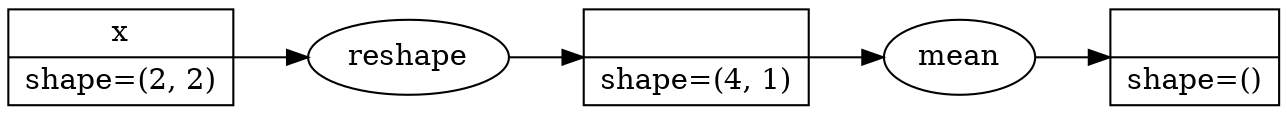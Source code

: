 digraph {
	graph [rankdir=LR]
	2312225840592 [label="x | shape=(2, 2)" shape=record]
	2312225834768 [label=" | shape=(4, 1)" shape=record]
	"2312225834768reshape" [label=reshape]
	"2312225834768reshape" -> 2312225834768
	2312225836112 [label=" | shape=()" shape=record]
	"2312225836112mean" [label=mean]
	"2312225836112mean" -> 2312225836112
	2312225840592 -> "2312225834768reshape"
	2312225834768 -> "2312225836112mean"
}

